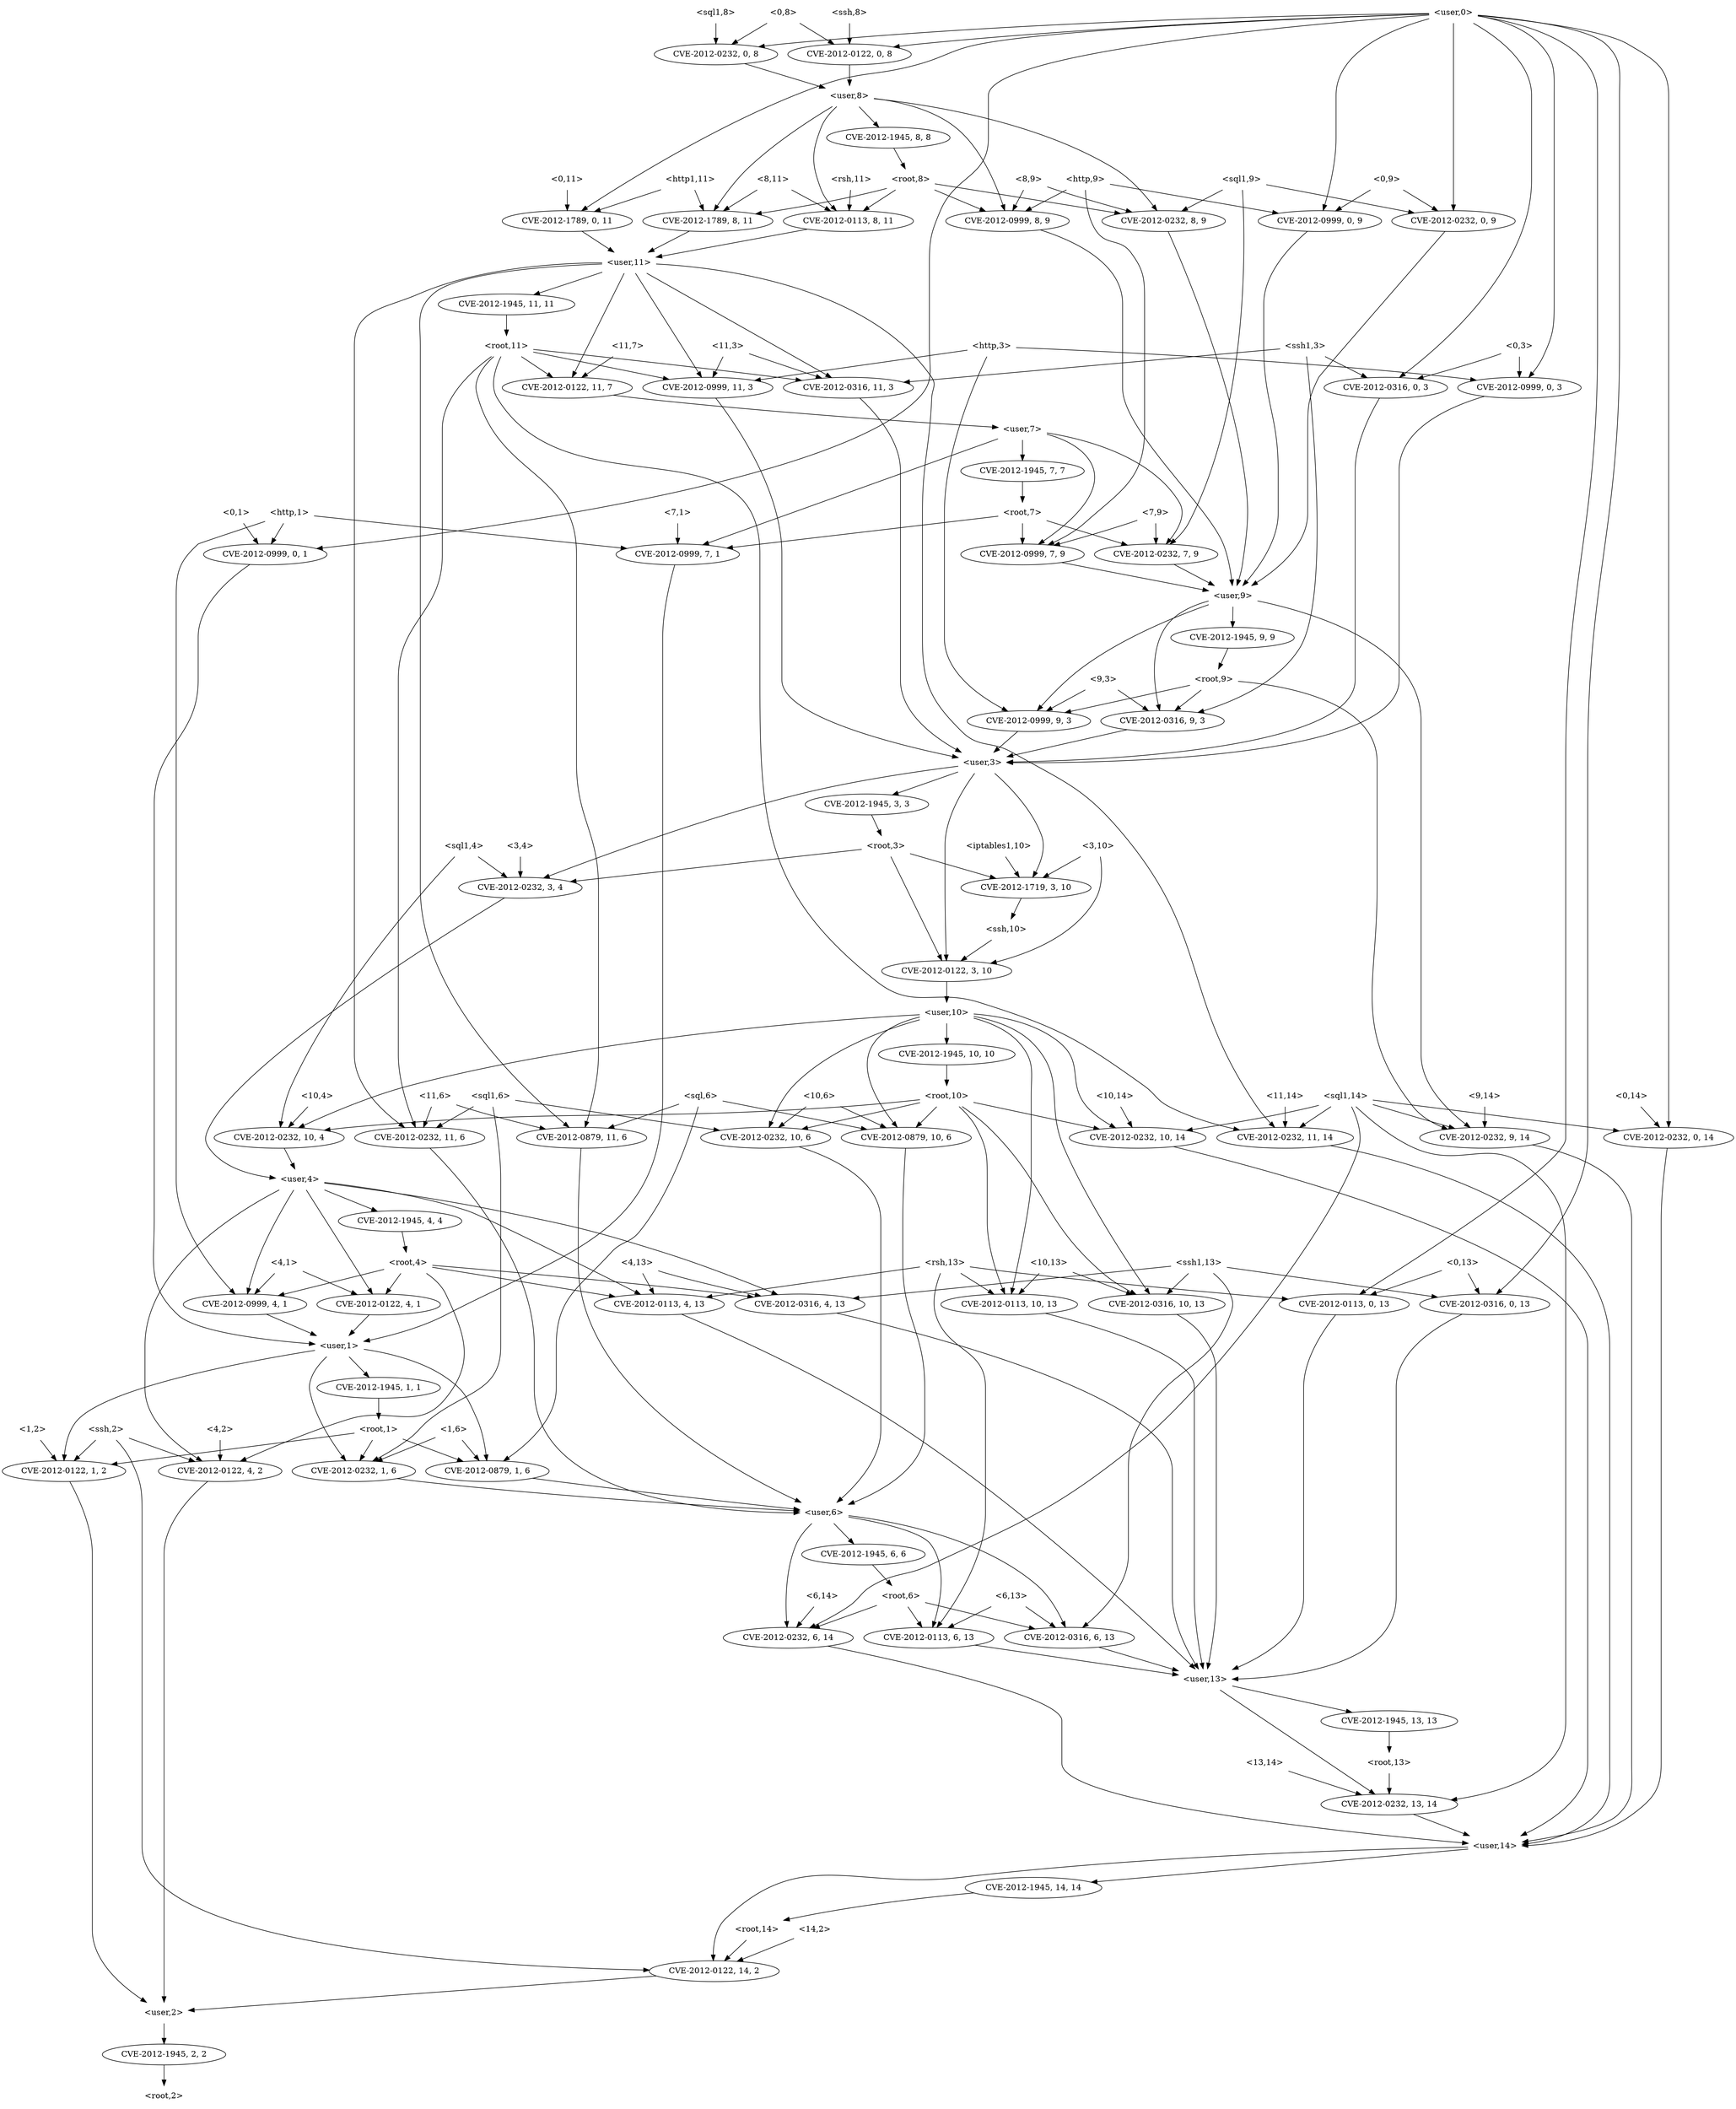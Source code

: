 strict digraph {
	graph [bb="0,0,2750,3636"];
	node [label="\N"];
	"<10,14>"	 [height=0.5,
		pos="2103,1746",
		shape=plaintext,
		width=0.88889];
	"<v_sql1,10,14>"	 [height=0.5,
		label=<CVE-2012-0232, 10, 14>,
		pos="2103,1674",
		width=2.7013];
	"<10,14>" -> "<v_sql1,10,14>"	 [pos="e,2103,1692.1 2103,1727.7 2103,1720 2103,1710.7 2103,1702.1"];
	"<user,14>"	 [height=0.5,
		pos="2293,450",
		shape=plaintext,
		width=1.0069];
	"<v_sql1,10,14>" -> "<user,14>"	 [pos="e,2329.5,455.6 2169.5,1660.9 2204,1652.7 2246,1639.7 2280,1620 2392.3,1555 2456,1516.8 2456,1387 2456,1387 2456,1387 2456,593 2456\
,552.03 2459.5,534.39 2432,504 2408.2,477.66 2369.9,464.33 2339.5,457.63"];
	"<v_root,3,3>"	 [height=0.5,
		label=<CVE-2012-1945, 3, 3>,
		pos="1714,2250",
		width=2.4499];
	"<root,3>"	 [height=0.5,
		pos="1663,2178",
		shape=plaintext,
		width=0.89583];
	"<v_root,3,3>" -> "<root,3>"	 [pos="e,1675.6,2196.3 1701.7,2232.1 1695.6,2223.8 1688.2,2213.6 1681.5,2204.4"];
	"<v_iptables1,3,10>"	 [height=0.5,
		label=<CVE-2012-1719, 3, 10>,
		pos="1545,2106",
		width=2.5686];
	"<root,3>" -> "<v_iptables1,3,10>"	 [pos="e,1572.4,2123.2 1634.1,2159.9 1618.2,2150.5 1598.4,2138.7 1581.4,2128.6"];
	"<v_ssh,3,10>"	 [height=0.5,
		label=<CVE-2012-0122, 3, 10>,
		pos="1574,1962",
		width=2.5686];
	"<root,3>" -> "<v_ssh,3,10>"	 [pos="e,1587,1980.2 1661.1,2159.9 1658.8,2141.8 1654.1,2112.3 1646,2088 1634.8,2054.2 1629,2046.7 1611,2016 1605.5,2006.7 1599,1996.9 \
1592.9,1988.3"];
	"<v_sql1,3,4>"	 [height=0.5,
		label=<CVE-2012-0232, 3, 4>,
		pos="1008,2106",
		width=2.4499];
	"<root,3>" -> "<v_sql1,3,4>"	 [pos="e,1091.4,2112 1630.4,2169.7 1614.7,2166.3 1595.4,2162.5 1578,2160 1410.9,2135.6 1214.6,2120.2 1101.4,2112.7"];
	"<8,9>"	 [height=0.5,
		pos="1672,3330",
		shape=plaintext,
		width=0.75];
	"<v_http,8,9>"	 [height=0.5,
		label=<CVE-2012-0999, 8, 9>,
		pos="1595,3258",
		width=2.4499];
	"<8,9>" -> "<v_http,8,9>"	 [pos="e,1613.3,3275.6 1653,3311.7 1643.3,3302.9 1631.4,3292.1 1621,3282.6"];
	"<v_sql1,8,9>"	 [height=0.5,
		label=<CVE-2012-0232, 8, 9>,
		pos="1790,3258",
		width=2.4499];
	"<8,9>" -> "<v_sql1,8,9>"	 [pos="e,1762.6,3275.2 1699.1,3312.9 1715.3,3303.3 1736.1,3291 1753.8,3280.5"];
	"<user,9>"	 [height=0.5,
		pos="1888,2610",
		shape=plaintext,
		width=0.91667];
	"<v_http,8,9>" -> "<user,9>"	 [pos="e,1884,2628.1 1661.4,3246.1 1730.9,3230.5 1830,3194.2 1830,3115 1830,3115 1830,3115 1830,3041 1830,2887.3 1866.9,2705.4 1881.8,2637.9"];
	"<v_sql1,8,9>" -> "<user,9>"	 [pos="e,1891.8,2628.4 1812.5,3240.6 1823.8,3231.1 1836.5,3218.3 1844,3204 1922.5,3053.3 1907,2996.9 1907,2827 1907,2827 1907,2827 1907\
,2753 1907,2712.9 1899.4,2666.9 1893.9,2638.4"];
	"<v_ssh1,4,13>"	 [height=0.5,
		label=<CVE-2012-0316, 4, 13>,
		pos="1070,1386",
		width=2.5686];
	"<user,13>"	 [height=0.5,
		pos="1592,738",
		shape=plaintext,
		width=1.0069];
	"<v_ssh1,4,13>" -> "<user,13>"	 [pos="e,1573.4,756.11 1082.3,1367.9 1134.4,1295.5 1343.5,1008.7 1538,792 1546.8,782.22 1556.9,772 1566.1,763.17"];
	"<v_sql1,13,14>"	 [height=0.5,
		label=<CVE-2012-0232, 13, 14>,
		pos="1944,522",
		width=2.7013];
	"<user,13>" -> "<v_sql1,13,14>"	 [pos="e,1927.7,539.95 1628.5,728.58 1661.2,720.15 1709.6,705.34 1748,684 1817.1,645.59 1885.6,581.93 1920.4,547.29"];
	"<v_root,13,13>"	 [height=0.5,
		label=<CVE-2012-1945, 13, 13>,
		pos="1642,666",
		width=2.7013];
	"<user,13>" -> "<v_root,13,13>"	 [pos="e,1629.8,684.1 1604.4,719.7 1610.2,711.47 1617.4,701.48 1623.8,692.42"];
	"<root,1>"	 [height=0.5,
		pos="762,1170",
		shape=plaintext,
		width=0.89583];
	"<v_sql1,1,6>"	 [height=0.5,
		label=<CVE-2012-0232, 1, 6>,
		pos="1020,1098",
		width=2.4499];
	"<root,1>" -> "<v_sql1,1,6>"	 [pos="e,969.31,1112.8 794.41,1160.2 835.74,1149 908,1129.4 959.6,1115.4"];
	"<v_ssh,1,2>"	 [height=0.5,
		label=<CVE-2012-0122, 1, 2>,
		pos="593,1098",
		width=2.4499];
	"<root,1>" -> "<v_ssh,1,2>"	 [pos="e,630.19,1114.4 729.42,1155.5 703.91,1144.9 668.09,1130.1 639.56,1118.3"];
	"<v_sql,1,6>"	 [height=0.5,
		label=<CVE-2012-0879, 1, 6>,
		pos="825,1098",
		width=2.4499];
	"<root,1>" -> "<v_sql,1,6>"	 [pos="e,809.61,1116.1 777.57,1151.7 785.2,1143.2 794.52,1132.9 802.88,1123.6"];
	"<user,6>"	 [height=0.5,
		pos="1047,1026",
		shape=plaintext,
		width=0.91667];
	"<v_sql1,1,6>" -> "<user,6>"	 [pos="e,1040.4,1044.1 1026.7,1079.7 1029.7,1071.8 1033.4,1062.3 1036.8,1053.5"];
	"<user,2>"	 [height=0.5,
		pos="515,162",
		shape=plaintext,
		width=0.91667];
	"<v_ssh,1,2>" -> "<user,2>"	 [pos="e,515,180.05 576.46,1080.3 553.56,1055.3 515,1005.6 515,955 515,955 515,955 515,305 515,265 515,218.65 515,190.08"];
	"<v_sql,1,6>" -> "<user,6>"	 [pos="e,1014,1037.4 870.73,1082.6 909.88,1070.2 965.83,1052.6 1004.1,1040.5"];
	"<v_ssh1,9,3>"	 [height=0.5,
		label=<CVE-2012-0316, 9, 3>,
		pos="1944,2394",
		width=2.4499];
	"<user,9>" -> "<v_ssh1,9,3>"	 [pos="e,1929.6,2411.8 1879.1,2591.8 1870.9,2573.8 1861.1,2544.7 1868,2520 1878.7,2481.7 1904.8,2443.5 1923.4,2419.6"];
	"<v_http,9,3>"	 [height=0.5,
		label=<CVE-2012-0999, 9, 3>,
		pos="1749,2394",
		width=2.4499];
	"<user,9>" -> "<v_http,9,3>"	 [pos="e,1747.4,2412 1861.2,2592 1830.4,2570.8 1781.2,2531.6 1758,2484 1748.6,2464.7 1746.7,2440.4 1747,2422"];
	"<v_sql1,9,14>"	 [height=0.5,
		label=<CVE-2012-0232, 9, 14>,
		pos="2387,1674",
		width=2.5686];
	"<user,9>" -> "<v_sql1,9,14>"	 [pos="e,2387,1692 1921.1,2606.8 2032.6,2598.4 2387,2564.2 2387,2467 2387,2467 2387,2467 2387,1817 2387,1777 2387,1730.7 2387,1702.1"];
	"<v_root,9,9>"	 [height=0.5,
		label=<CVE-2012-1945, 9, 9>,
		pos="1965,2538",
		width=2.4499];
	"<user,9>" -> "<v_root,9,9>"	 [pos="e,1946.7,2555.6 1907,2591.7 1916.7,2582.9 1928.6,2572.1 1939,2562.6"];
	"<user,3>"	 [height=0.5,
		pos="1742,2322",
		shape=plaintext,
		width=0.91667];
	"<v_ssh1,9,3>" -> "<user,3>"	 [pos="e,1775.1,2334.5 1901.2,2378.2 1866.9,2366.3 1819.1,2349.7 1784.8,2337.8"];
	"<v_http,9,3>" -> "<user,3>"	 [pos="e,1743.7,2340.1 1747.3,2375.7 1746.5,2368 1745.6,2358.7 1744.7,2350.1"];
	"<v_sql1,9,14>" -> "<user,14>"	 [pos="e,2329.5,451.89 2411,1656.6 2442.6,1632.9 2494,1585.8 2494,1531 2494,1531 2494,1531 2494,593 2494,552.03 2498.6,533.37 2470,504 \
2435.8,468.89 2379.5,456.81 2339.5,452.77"];
	"<root,9>"	 [height=0.5,
		pos="1958,2466",
		shape=plaintext,
		width=0.89583];
	"<v_root,9,9>" -> "<root,9>"	 [pos="e,1959.7,2484.1 1963.3,2519.7 1962.5,2512 1961.6,2502.7 1960.7,2494.1"];
	"<ssh,8>"	 [height=0.5,
		pos="1148,3618",
		shape=plaintext,
		width=0.84028];
	"<v_ssh,0,8>"	 [height=0.5,
		label=<CVE-2012-0122, 0, 8>,
		pos="1148,3546",
		width=2.4499];
	"<ssh,8>" -> "<v_ssh,0,8>"	 [pos="e,1148,3564.1 1148,3599.7 1148,3592 1148,3582.7 1148,3574.1"];
	"<user,8>"	 [height=0.5,
		pos="1343,3474",
		shape=plaintext,
		width=0.91667];
	"<v_ssh,0,8>" -> "<user,8>"	 [pos="e,1310,3486.9 1189.8,3530 1222.4,3518.3 1267.4,3502.1 1300.2,3490.4"];
	"<11,6>"	 [height=0.5,
		pos="218,1746",
		shape=plaintext,
		width=0.78472];
	"<v_sql1,11,6>"	 [height=0.5,
		label=<CVE-2012-0232, 11, 6>,
		pos="92,1674",
		width=2.5686];
	"<11,6>" -> "<v_sql1,11,6>"	 [pos="e,121.06,1691.1 189.72,1729.3 172.06,1719.5 149.1,1706.7 129.87,1696"];
	"<v_sql,11,6>"	 [height=0.5,
		label=<CVE-2012-0879, 11, 6>,
		pos="296,1674",
		width=2.5686];
	"<11,6>" -> "<v_sql,11,6>"	 [pos="e,277.21,1691.9 237.28,1727.7 246.99,1719 258.91,1708.3 269.46,1698.8"];
	"<v_sql1,11,6>" -> "<user,6>"	 [pos="e,1013.8,1027.8 103.81,1656 120.51,1630.2 149,1579.1 149,1531 149,1531 149,1531 149,1169 149,1112.4 188.34,1103.1 240,1080 309.87\
,1048.8 845.9,1032.3 1003.5,1028.1"];
	"<v_sql,11,6>" -> "<user,6>"	 [pos="e,1013.7,1026.9 285.43,1655.8 270.49,1629.8 245,1578.4 245,1531 245,1531 245,1531 245,1169 245,1128.6 233.43,1106.5 264,1080 320.05\
,1031.4 847.23,1027.1 1003.5,1026.9"];
	"<root,9>" -> "<v_ssh1,9,3>"	 [pos="e,1947.4,2412.1 1954.5,2447.7 1953,2440 1951.1,2430.7 1949.4,2422.1"];
	"<root,9>" -> "<v_http,9,3>"	 [pos="e,1793.1,2409.8 1925.3,2454.1 1892.5,2443.1 1841.4,2426 1802.6,2413"];
	"<root,9>" -> "<v_sql1,9,14>"	 [pos="e,2344.8,1690.2 1990.5,2464.6 2069.2,2461.8 2264,2442.6 2264,2323 2264,2323 2264,2323 2264,1817 2264,1775.5 2265.8,1760.2 2292,1728\
 2303.5,1713.9 2319.7,1702.9 2335.5,1694.7"];
	"<user,1>"	 [height=0.5,
		pos="773,1314",
		shape=plaintext,
		width=0.91667];
	"<user,1>" -> "<v_sql1,1,6>"	 [pos="e,1016.6,1116.1 806.2,1310.5 843.51,1306 903.96,1293.8 943,1260 984.26,1224.3 1005.2,1161.5 1014.2,1125.8"];
	"<user,1>" -> "<v_ssh,1,2>"	 [pos="e,595.27,1116.3 739.92,1305.5 713.72,1298.1 677.85,1284.1 655,1260 619.17,1222.2 603.4,1161.4 596.98,1126.3"];
	"<user,1>" -> "<v_sql,1,6>"	 [pos="e,833.92,1116.1 806.21,1298.9 822.24,1290.3 839.92,1277.4 849,1260 871.51,1216.9 852.88,1158.9 838.27,1125.6"];
	"<v_root,1,1>"	 [height=0.5,
		label=<CVE-2012-1945, 1, 1>,
		pos="752,1242",
		width=2.4499];
	"<user,1>" -> "<v_root,1,1>"	 [pos="e,757.13,1260.1 767.81,1295.7 765.47,1287.9 762.65,1278.5 760.05,1269.8"];
	"<v_root,1,1>" -> "<root,1>"	 [pos="e,759.56,1188.1 754.47,1223.7 755.57,1216 756.9,1206.7 758.13,1198.1"];
	"<root,14>"	 [height=0.5,
		pos="1295,306",
		shape=plaintext,
		width=1];
	"<v_ssh,14,2>"	 [height=0.5,
		label=<CVE-2012-0122, 14, 2>,
		pos="1231,234",
		width=2.5686];
	"<root,14>" -> "<v_ssh,14,2>"	 [pos="e,1246.6,252.1 1279.2,287.7 1271.4,279.22 1262,268.86 1253.5,259.58"];
	"<v_ssh,14,2>" -> "<user,2>"	 [pos="e,548.05,166.23 1150.3,225.11 998.31,210.25 674.68,178.61 558.03,167.21"];
	"<10,4>"	 [height=0.5,
		pos="1003,1746",
		shape=plaintext,
		width=0.78472];
	"<v_sql1,10,4>"	 [height=0.5,
		label=<CVE-2012-0232, 10, 4>,
		pos="1003,1674",
		width=2.5686];
	"<10,4>" -> "<v_sql1,10,4>"	 [pos="e,1003,1692.1 1003,1727.7 1003,1720 1003,1710.7 1003,1702.1"];
	"<user,4>"	 [height=0.5,
		pos="915,1602",
		shape=plaintext,
		width=0.91667];
	"<v_sql1,10,4>" -> "<user,4>"	 [pos="e,936.62,1620.2 982.15,1656.4 971,1647.5 957.07,1636.5 944.8,1626.7"];
	"<v_rsh,6,13>"	 [height=0.5,
		label=<CVE-2012-0113, 6, 13>,
		pos="1319,810",
		width=2.5686];
	"<user,6>" -> "<v_rsh,6,13>"	 [pos="e,1321.1,828.06 1080,1022.1 1138.9,1016.3 1258.5,1001.1 1287,972 1322,936.29 1324,873.96 1321.9,838.23"];
	"<v_sql1,6,14>"	 [height=0.5,
		label=<CVE-2012-0232, 6, 14>,
		pos="1995,810",
		width=2.5686];
	"<user,6>" -> "<v_sql1,6,14>"	 [pos="e,1940.3,824.57 1080.1,1018.8 1130.4,1009.2 1228.8,990.12 1312,972 1540.1,922.32 1809.4,856.81 1930.4,827"];
	"<v_root,6,6>"	 [height=0.5,
		label=<CVE-2012-1945, 6, 6>,
		pos="1190,954",
		width=2.4499];
	"<user,6>" -> "<v_root,6,6>"	 [pos="e,1157.5,970.91 1080.2,1008.8 1100.5,998.8 1126.8,985.95 1148.5,975.31"];
	"<v_ssh1,6,13>"	 [height=0.5,
		label=<CVE-2012-0316, 6, 13>,
		pos="1115,810",
		width=2.5686];
	"<user,6>" -> "<v_ssh1,6,13>"	 [pos="e,1109.5,828.23 1052.4,1007.8 1064.3,970.68 1092.3,882.44 1106.5,837.82"];
	"<v_sql1,0,9>"	 [height=0.5,
		label=<CVE-2012-0232, 0, 9>,
		pos="2060,3258",
		width=2.4499];
	"<v_sql1,0,9>" -> "<user,9>"	 [pos="e,1909.3,2628.3 2038.3,3240.5 2027.1,3230.9 2014.2,3218.1 2006,3204 1985.3,3168.6 1982,3156 1982,3115 1982,3115 1982,3115 1982,2753\
 1982,2705.2 1944.5,2661.1 1916.8,2635.1"];
	"<v_sql1,10,6>"	 [height=0.5,
		label=<CVE-2012-0232, 10, 6>,
		pos="1245,1674",
		width=2.5686];
	"<v_sql1,10,6>" -> "<user,6>"	 [pos="e,1013.8,1026.3 1168.5,1663.8 1093.1,1654.4 974.74,1638.5 873,1620 727,1593.5 676.61,1620.2 547,1548 475.46,1508.1 454.58,1482.7\
 432,1404 384.62,1238.8 560.62,1229.1 690,1116 707.52,1100.7 707.17,1090.4 728,1080 818.71,1034.9 940.04,1027 1003.8,1026.3"];
	"<sql1,8>"	 [height=0.5,
		pos="1343,3618",
		shape=plaintext,
		width=0.91667];
	"<v_sql1,0,8>"	 [height=0.5,
		label=<CVE-2012-0232, 0, 8>,
		pos="1343,3546",
		width=2.4499];
	"<sql1,8>" -> "<v_sql1,0,8>"	 [pos="e,1343,3564.1 1343,3599.7 1343,3592 1343,3582.7 1343,3574.1"];
	"<v_sql1,0,8>" -> "<user,8>"	 [pos="e,1343,3492.1 1343,3527.7 1343,3520 1343,3510.7 1343,3502.1"];
	"<0,11>"	 [height=0.5,
		pos="950,3330",
		shape=plaintext,
		width=0.78472];
	"<v_http1,0,11>"	 [height=0.5,
		label=<CVE-2012-1789, 0, 11>,
		pos="950,3258",
		width=2.5686];
	"<0,11>" -> "<v_http1,0,11>"	 [pos="e,950,3276.1 950,3311.7 950,3304 950,3294.7 950,3286.1"];
	"<user,11>"	 [height=0.5,
		pos="983,3186",
		shape=plaintext,
		width=1.0069];
	"<v_http1,0,11>" -> "<user,11>"	 [pos="e,974.86,3204.3 957.99,3240.1 961.74,3232.1 966.31,3222.4 970.5,3213.5"];
	"<v_http,0,9>"	 [height=0.5,
		label=<CVE-2012-0999, 0, 9>,
		pos="2255,3258",
		width=2.4499];
	"<v_http,0,9>" -> "<user,9>"	 [pos="e,1921.3,2628.1 2188.6,3246.1 2119.1,3230.5 2020,3194.2 2020,3115 2020,3115 2020,3115 2020,2753 2020,2699.4 1968.9,2657.5 1930.3\
,2633.6"];
	"<v_ssh,11,7>"	 [height=0.5,
		label=<CVE-2012-0122, 11, 7>,
		pos="927,2970",
		width=2.5686];
	"<user,11>" -> "<v_ssh,11,7>"	 [pos="e,931.51,2988.2 978.51,3167.8 968.8,3130.8 945.79,3042.8 934.09,2998.1"];
	"<user,11>" -> "<v_sql1,11,6>"	 [pos="e,98.273,1692.2 946.7,3183.4 828.92,3178.2 458.35,3159.8 342,3132 239.81,3107.6 123,3148.1 123,3043 123,3043 123,3043 123,1817 123\
,1776.1 110.57,1730.1 101.45,1701.8"];
	"<v_root,11,11>"	 [height=0.5,
		label=<CVE-2012-1945, 11, 11>,
		pos="832,3114",
		width=2.7013];
	"<user,11>" -> "<v_root,11,11>"	 [pos="e,866.4,3130.9 946.45,3168.1 925.14,3158.2 898.13,3145.7 875.7,3135.3"];
	"<v_http,11,3>"	 [height=0.5,
		label=<CVE-2012-0999, 11, 3>,
		pos="1131,2970",
		width=2.5686];
	"<user,11>" -> "<v_http,11,3>"	 [pos="e,1119.3,2987.9 994.86,3167.8 1020.9,3130.3 1082.9,3040.5 1113.5,2996.4"];
	"<v_ssh1,11,3>"	 [height=0.5,
		label=<CVE-2012-0316, 11, 3>,
		pos="1411,2970",
		width=2.5686];
	"<user,11>" -> "<v_ssh1,11,3>"	 [pos="e,1415.9,2988 1019.4,3180.3 1114.6,3167.2 1366,3126.7 1410,3060 1421.9,3041.9 1421.1,3016.9 1417.9,2998"];
	"<v_sql1,11,14>"	 [height=0.5,
		label=<CVE-2012-0232, 11, 14>,
		pos="1890,1674",
		width=2.7013];
	"<user,11>" -> "<v_sql1,11,14>"	 [pos="e,1880.7,1692 1017.3,3167.9 1071.9,3138.8 1177.7,3074.3 1232,2988 1253.6,2953.7 1252,2939.5 1252,2899 1252,2899 1252,2899 1252,2825\
 1252,2729.6 1270,2706.4 1270,2611 1270,2611 1270,2611 1270,2465 1270,2216.6 1279.7,2101.2 1472,1944 1541.6,1887.1 1588.4,1943.3\
 1671,1908 1721,1886.6 1729.6,1872.4 1770,1836 1802,1807.2 1809.1,1798.5 1835,1764 1850.2,1743.7 1865.2,1719.1 1875.7,1700.9"];
	"<user,11>" -> "<v_sql,11,6>"	 [pos="e,294.24,1692.2 946.51,3182 796.74,3169.1 237,3116.1 237,3043 237,3043 237,3043 237,2825 237,2633.7 258,2586.3 258,2395 258,2395\
 258,2395 258,2321 258,2080.8 284.51,1791.1 293.25,1702.3"];
	"<user,10>"	 [height=0.5,
		pos="1574,1890",
		shape=plaintext,
		width=1.0069];
	"<user,10>" -> "<v_sql1,10,4>"	 [pos="e,1035.7,1690.9 1537.4,1880.7 1497.7,1871.4 1432.6,1855 1378,1836 1254.2,1792.9 1113.4,1728 1044.9,1695.3"];
	"<v_root,10,10>"	 [height=0.5,
		label=<CVE-2012-1945, 10, 10>,
		pos="1574,1818",
		width=2.7013];
	"<user,10>" -> "<v_root,10,10>"	 [pos="e,1574,1836.1 1574,1871.7 1574,1864 1574,1854.7 1574,1846.1"];
	"<v_sql,10,6>"	 [height=0.5,
		label=<CVE-2012-0879, 10, 6>,
		pos="1449,1674",
		width=2.5686];
	"<user,10>" -> "<v_sql,10,6>"	 [pos="e,1446.1,1692.1 1537.6,1880.4 1513.8,1872.8 1484.3,1859.2 1468,1836 1440,1796.2 1441.2,1736.8 1444.9,1702.4"];
	"<v_ssh1,10,13>"	 [height=0.5,
		label=<CVE-2012-0316, 10, 13>,
		pos="2217,1386",
		width=2.7013];
	"<user,10>" -> "<v_ssh1,10,13>"	 [pos="e,2175.6,1402.4 1610.3,1882.6 1639.8,1875.6 1681,1861.9 1708,1836 1770.7,1775.9 1728,1722.4 1784,1656 1892.1,1527.9 2077.2,1442.1\
 2166.2,1406.2"];
	"<user,10>" -> "<v_sql1,10,6>"	 [pos="e,1259.3,1691.9 1537.7,1875.5 1512.2,1865.6 1477.4,1851.2 1448,1836 1394.1,1808.2 1379.3,1802 1332,1764 1307.5,1744.4 1282.8,1718.4\
 1266,1699.5"];
	"<user,10>" -> "<v_sql1,10,14>"	 [pos="e,2078.4,1691.5 1610.3,1880.1 1678.9,1862.6 1831.7,1820.4 1952,1764 1994.1,1744.3 2039.7,1716.4 2069.6,1697.1"];
	"<v_rsh,10,13>"	 [height=0.5,
		label=<CVE-2012-0113, 10, 13>,
		pos="2004,1386",
		width=2.7013];
	"<user,10>" -> "<v_rsh,10,13>"	 [pos="e,1931.4,1398.1 1610.3,1878.3 1633,1870 1661.3,1856.4 1680,1836 1738.1,1772.6 1717.9,1735.4 1751,1656 1791.4,1559.2 1768.6,1510.7\
 1846,1440 1866.9,1420.9 1895,1408.6 1921.6,1400.8"];
	"<root,10>"	 [height=0.5,
		pos="1574,1746",
		shape=plaintext,
		width=1];
	"<v_root,10,10>" -> "<root,10>"	 [pos="e,1574,1764.1 1574,1799.7 1574,1792 1574,1782.7 1574,1774.1"];
	"<v_sql,10,6>" -> "<user,6>"	 [pos="e,1080.1,1033.1 1437.8,1655.9 1422,1630 1395,1578.7 1395,1531 1395,1531 1395,1531 1395,1169 1395,1103.8 1183.1,1053.9 1090,1035.1"];
	"<v_ssh1,10,13>" -> "<user,13>"	 [pos="e,1628.3,739.44 2217,1368 2217,1341.3 2217,1288.1 2217,1243 2217,1243 2217,1243 2217,881 2217,825.06 2178.6,815.93 2128,792 2041.7\
,751.18 1752.2,741.76 1638.5,739.62"];
	"<v_rsh,10,13>" -> "<user,13>"	 [pos="e,1628.3,738.43 2037.2,1369 2077.7,1346.8 2141,1302.6 2141,1243 2141,1243 2141,1243 2141,881 2141,836.68 2132.5,817.16 2096,792 \
2022.5,741.31 1748.8,737.68 1638.5,738.35"];
	"<root,2>"	 [height=0.5,
		pos="515,18",
		shape=plaintext,
		width=0.89583];
	"<root,13>"	 [height=0.5,
		pos="1672,594",
		shape=plaintext,
		width=1];
	"<v_root,13,13>" -> "<root,13>"	 [pos="e,1664.7,612.1 1649.4,647.7 1652.8,639.81 1656.9,630.3 1660.6,621.55"];
	"<root,13>" -> "<v_sql1,13,14>"	 [pos="e,1889.6,536.99 1708.1,583.7 1751.9,572.45 1826.3,553.29 1879.9,539.5"];
	"<v_http1,8,11>"	 [height=0.5,
		label=<CVE-2012-1789, 8, 11>,
		pos="1154,3258",
		width=2.5686];
	"<user,8>" -> "<v_http1,8,11>"	 [pos="e,1162.7,3276 1321.4,3455.9 1293.4,3433.2 1244.1,3390.8 1209,3348 1192.8,3328.3 1177.8,3303.4 1167.6,3284.9"];
	"<user,8>" -> "<v_http,8,9>"	 [pos="e,1591.5,3276.1 1376.3,3470.7 1414.3,3466.5 1476.7,3454.5 1517,3420 1558.6,3384.4 1579.9,3321.6 1589.1,3285.9"];
	"<v_rsh,8,11>"	 [height=0.5,
		label=<CVE-2012-0113, 8, 11>,
		pos="1358,3258",
		width=2.5686];
	"<user,8>" -> "<v_rsh,8,11>"	 [pos="e,1343.2,3275.8 1334.7,3455.8 1330.3,3445.6 1325.3,3432.4 1323,3420 1314.4,3372.8 1309.2,3358 1323,3312 1326,3302.1 1331.4,3292.4\
 1337.2,3284"];
	"<v_root,8,8>"	 [height=0.5,
		label=<CVE-2012-1945, 8, 8>,
		pos="1420,3402",
		width=2.4499];
	"<user,8>" -> "<v_root,8,8>"	 [pos="e,1401.7,3419.6 1362,3455.7 1371.7,3446.9 1383.6,3436.1 1394,3426.6"];
	"<user,8>" -> "<v_sql1,8,9>"	 [pos="e,1777.8,3276 1376.2,3468.2 1444,3457.1 1601.3,3424.5 1708,3348 1733,3330.1 1756.2,3303.6 1771.5,3284.1"];
	"<v_http1,8,11>" -> "<user,11>"	 [pos="e,1019.4,3201.9 1116,3241.5 1090.3,3230.9 1056,3216.9 1028.7,3205.7"];
	"<v_rsh,8,11>" -> "<user,11>"	 [pos="e,1019.4,3193.8 1293.5,3245 1218.4,3230.9 1096.1,3208.1 1029.6,3195.7"];
	"<root,8>"	 [height=0.5,
		pos="1450,3330",
		shape=plaintext,
		width=0.89583];
	"<v_root,8,8>" -> "<root,8>"	 [pos="e,1442.6,3348.3 1427.3,3384.1 1430.7,3376.1 1434.8,3366.4 1438.6,3357.5"];
	"<v_sql1,0,14>"	 [height=0.5,
		label=<CVE-2012-0232, 0, 14>,
		pos="2629,1674",
		width=2.5686];
	"<v_sql1,0,14>" -> "<user,14>"	 [pos="e,2329.5,452.49 2619.1,1655.7 2605,1629.6 2581,1578.1 2581,1531 2581,1531 2581,1531 2581,593 2581,486.61 2421,459.93 2339.5,453.24"];
	"<user,14>" -> "<v_ssh,14,2>"	 [pos="e,1229.3,252.25 2256.5,447.11 2080.7,437.7 1326.1,393.47 1250,324 1233.2,308.65 1229.3,282.38 1229.1,262.35"];
	"<v_root,14,14>"	 [height=0.5,
		label=<CVE-2012-1945, 14, 14>,
		pos="1981,378",
		width=2.7013];
	"<user,14>" -> "<v_root,14,14>"	 [pos="e,2040.3,392.31 2256.6,440.83 2206.2,429.52 2114.1,408.86 2050.3,394.55"];
	"<user,0>"	 [height=0.5,
		pos="2255,3618",
		shape=plaintext,
		width=0.91667];
	"<v_rsh,0,13>"	 [height=0.5,
		label=<CVE-2012-0113, 0, 13>,
		pos="1554,1386",
		width=2.5686];
	"<user,0>" -> "<v_rsh,0,13>"	 [pos="e,1550.5,1404.2 2288.1,3613.8 2356.7,3605.1 2508,3574.7 2508,3475 2508,3475 2508,3475 2508,1745 2508,1308.7 1859.8,1796.6 1564,1476\
 1549,1459.7 1547.6,1433.9 1549.3,1414.3"];
	"<user,0>" -> "<v_ssh,0,8>"	 [pos="e,1209.8,3558.9 2221.8,3616.7 2094.8,3615.2 1627.7,3607 1246,3564 1237.5,3563 1228.5,3561.8 1219.7,3560.5"];
	"<user,0>" -> "<v_http,0,9>"	 [pos="e,2255,3276 2255,3600 2255,3573.3 2255,3520.1 2255,3475 2255,3475 2255,3475 2255,3401 2255,3361 2255,3314.7 2255,3286.1"];
	"<user,0>" -> "<v_sql1,0,14>"	 [pos="e,2647,1691.9 2288,3617.5 2378.6,3618.4 2628.4,3615.7 2688,3564 2718.9,3537.2 2712,3516 2712,3475 2712,3475 2712,3475 2712,1817 \
2712,1770.5 2678.4,1725.7 2653.9,1699.2"];
	"<user,0>" -> "<v_http1,0,11>"	 [pos="e,969.5,3275.6 2222,3616.1 2097.6,3612.5 1657.6,3597.6 1522,3564 1483.4,3554.4 1477.6,3541 1440,3528 1379.7,3507.1 1359.5,3517.5\
 1301,3492 1169.6,3434.8 1033.8,3328.8 977.26,3282.1"];
	"<v_ssh1,0,13>"	 [height=0.5,
		label=<CVE-2012-0316, 0, 13>,
		pos="1796,1386",
		width=2.5686];
	"<user,0>" -> "<v_ssh1,0,13>"	 [pos="e,1800.3,1404.2 2288.2,3613 2387.3,3600.3 2674,3556.3 2674,3475 2674,3475 2674,3475 2674,2825 2674,2724.1 2750,2711.9 2750,2611 \
2750,2611 2750,2611 2750,1745 2750,1526.9 2531.5,1556.7 2318,1512 2215,1490.5 1934.7,1532.5 1846,1476 1823.9,1461.9 1810.7,1434.4\
 1803.4,1413.7"];
	"<user,0>" -> "<v_sql1,0,8>"	 [pos="e,1406.2,3558.5 2221.7,3616 2111,3612.5 1745.3,3598.8 1445,3564 1435.7,3562.9 1425.9,3561.6 1416.2,3560.1"];
	"<v_ssh1,0,3>"	 [height=0.5,
		label=<CVE-2012-0316, 0, 3>,
		pos="2197,2970",
		width=2.4499];
	"<user,0>" -> "<v_ssh1,0,3>"	 [pos="e,2212.1,2987.8 2282.8,3599.9 2317.1,3576.3 2371,3530.5 2371,3475 2371,3475 2371,3475 2371,3329 2371,3191.3 2265.6,3051.1 2218.8\
,2995.7"];
	"<v_http,0,1>"	 [height=0.5,
		label=<CVE-2012-0999, 0, 1>,
		pos="922,2682",
		width=2.4499];
	"<user,0>" -> "<v_http,0,1>"	 [pos="e,948.04,2699.3 2222,3606.8 2190.3,3596.8 2141.4,3580.7 2100,3564 1889,3479.1 1840,3448.6 1636,3348 1574,3317.4 1533.9,3335.2 1498\
,3276 1423.3,3152.7 1592.1,3071.8 1512,2952 1504.7,2941.1 1088.7,2777.8 1077,2772 1034.5,2751.1 987.69,2723.6 956.72,2704.7"];
	"<v_http,0,3>"	 [height=0.5,
		label=<CVE-2012-0999, 0, 3>,
		pos="2392,2970",
		width=2.4499];
	"<user,0>" -> "<v_http,0,3>"	 [pos="e,2406.2,2988.1 2288,3608.9 2342.9,3593.2 2447,3553.2 2447,3475 2447,3475 2447,3475 2447,3113 2447,3072.6 2443.9,3061.2 2428,3024\
 2423.9,3014.4 2418,3004.8 2412.2,2996.4"];
	"<user,0>" -> "<v_sql1,0,9>"	 [pos="e,2064.5,3276.4 2221.6,3606.6 2171.4,3588.6 2082,3546.5 2082,3475 2082,3475 2082,3475 2082,3401 2082,3360.7 2073.3,3314.8 2066.8\
,3286.4"];
	"<v_rsh,0,13>" -> "<user,13>"	 [pos="e,1584.3,756.09 1554,1368 1554,1341.3 1554,1288.1 1554,1243 1554,1243 1554,1243 1554,881 1554,839.63 1569.2,793.72 1580.4,765.61"];
	"<v_ssh1,0,13>" -> "<user,13>"	 [pos="e,1609.1,756.11 1766.7,1368.8 1729.7,1346 1671,1300.6 1671,1243 1671,1243 1671,1243 1671,881 1671,835.24 1639.3,790.45 1616,763.78"];
	"<v_ssh1,0,3>" -> "<user,3>"	 [pos="e,1775.4,2324.2 2220.6,2952.5 2251.5,2928.6 2302,2881.4 2302,2827 2302,2827 2302,2827 2302,2465 2302,2358.6 1917,2331 1785.5,2324.7"];
	"<v_http,0,1>" -> "<user,1>"	 [pos="e,739.76,1319.2 850.76,2671.2 733.58,2653.1 513,2609.7 513,2539 513,2539 513,2539 513,1817 513,1617.4 376.18,1522.1 503,1368 517.3\
,1350.6 656.9,1330.1 729.55,1320.5"];
	"<v_http,0,3>" -> "<user,3>"	 [pos="e,1775.1,2324.1 2382.3,2951.7 2368.5,2925.5 2345,2874 2345,2827 2345,2827 2345,2827 2345,2465 2345,2402.8 2294.3,2400.1 2237,2376\
 2155.8,2341.9 1890.3,2328.5 1785.3,2324.5"];
	"<11,7>"	 [height=0.5,
		pos="1014,3042",
		shape=plaintext,
		width=0.78472];
	"<11,7>" -> "<v_ssh,11,7>"	 [pos="e,947.66,2987.6 992.49,3023.7 981.37,3014.7 967.65,3003.7 955.64,2994"];
	"<user,7>"	 [height=0.5,
		pos="1482,2898",
		shape=plaintext,
		width=0.91667];
	"<v_ssh,11,7>" -> "<user,7>"	 [pos="e,1449,2902.3 993.59,2957.4 1005.4,2955.5 1017.5,2953.6 1029,2952 1179.1,2930.7 1358,2911.6 1438.7,2903.4"];
	"<ssh1,13>"	 [height=0.5,
		pos="1686,1458",
		shape=plaintext,
		width=1.0278];
	"<ssh1,13>" -> "<v_ssh1,10,13>"	 [pos="e,2146.8,1398.5 1723.2,1452.8 1797,1444.3 1967.3,1424.2 2110,1404 2118.7,1402.8 2127.7,1401.4 2136.7,1400.1"];
	"<ssh1,13>" -> "<v_ssh1,6,13>"	 [pos="e,1115.2,828.33 1682,1439.8 1677.3,1421.3 1668.3,1391.3 1655,1368 1529.6,1149.2 1501.6,1068.6 1287,936 1230.1,900.87 1189.3,946.24\
 1141,900 1124.4,884.04 1118.2,858.08 1116,838.3"];
	"<ssh1,13>" -> "<v_ssh1,0,13>"	 [pos="e,1770.1,1403.5 1712.9,1439.9 1727.5,1430.6 1745.6,1419 1761.3,1409.1"];
	"<ssh1,13>" -> "<v_ssh1,4,13>"	 [pos="e,1135.4,1398.8 1648.8,1442.5 1645.5,1441.6 1642.2,1440.7 1639,1440 1435.5,1396.2 1378.6,1429.1 1172,1404 1163.4,1403 1154.4,1401.7\
 1145.5,1400.3"];
	"<v_ssh1,6,13>" -> "<user,13>"	 [pos="e,1555.5,743.85 1182.2,797.56 1193.8,795.66 1205.7,793.73 1217,792 1335.1,773.81 1474.6,754.72 1545.5,745.19"];
	"<rsh,11>"	 [height=0.5,
		pos="1366,3330",
		shape=plaintext,
		width=0.92361];
	"<rsh,11>" -> "<v_rsh,8,11>"	 [pos="e,1360,3276.1 1364,3311.7 1363.1,3304 1362.1,3294.7 1361.1,3286.1"];
	"<user,3>" -> "<v_iptables1,3,10>"	 [pos="e,1557,2124.1 1708.8,2314.7 1680.8,2307.7 1641.6,2293.9 1617,2268 1581.9,2230.9 1600.3,2205.9 1578,2160 1573.5,2150.7 1567.8,2141\
 1562.4,2132.5"];
	"<user,3>" -> "<v_ssh,3,10>"	 [pos="e,1649.4,1972.5 1773.3,2303.8 1786.9,2294.9 1801.7,2282.7 1811,2268 1832.6,2233.8 1830,2219.4 1830,2179 1830,2179 1830,2179 1830\
,2105 1830,2025.2 1733.8,1989.9 1659.3,1974.5"];
	"<user,3>" -> "<v_sql1,3,4>"	 [pos="e,1056.3,2121.1 1708.6,2311.2 1593.4,2277.7 1212.5,2166.6 1066,2123.9"];
	"<user,3>" -> "<v_root,3,3>"	 [pos="e,1720.8,2268.1 1735.1,2303.7 1731.9,2295.8 1728.1,2286.3 1724.6,2277.5"];
	"<v_sql1,13,14>" -> "<user,14>"	 [pos="e,2256.6,458.3 2007.6,508.24 2076.6,494.41 2185,472.67 2246.4,460.35"];
	"<v_http,4,1>"	 [height=0.5,
		label=<CVE-2012-0999, 4, 1>,
		pos="795,1386",
		width=2.4499];
	"<v_http,4,1>" -> "<user,1>"	 [pos="e,778.38,1332.1 789.56,1367.7 787.11,1359.9 784.16,1350.5 781.43,1341.8"];
	"<ssh,10>"	 [height=0.5,
		pos="1568,2034",
		shape=plaintext,
		width=0.94444];
	"<v_iptables1,3,10>" -> "<ssh,10>"	 [pos="e,1562.4,2052.1 1550.7,2087.7 1553.2,2079.9 1556.3,2070.5 1559.2,2061.8"];
	"<v_ssh,3,10>" -> "<user,10>"	 [pos="e,1574,1908.1 1574,1943.7 1574,1936 1574,1926.7 1574,1918.1"];
	"<v_sql1,3,4>" -> "<user,4>"	 [pos="e,909.18,1620.4 1001.9,2088 982.35,2032.2 921.04,1849.2 901,1692 898.98,1676.1 898.94,1671.9 901,1656 902.1,1647.5 904.16,1638.4\
 906.37,1630.2"];
	"<0,1>"	 [height=0.5,
		pos="922,2754",
		shape=plaintext,
		width=0.75];
	"<0,1>" -> "<v_http,0,1>"	 [pos="e,922,2700.1 922,2735.7 922,2728 922,2718.7 922,2710.1"];
	"<http,1>"	 [height=0.5,
		pos="1119,2754",
		shape=plaintext,
		width=0.89583];
	"<http,1>" -> "<v_http,0,1>"	 [pos="e,964.38,2697.9 1086.6,2741.3 1081.7,2739.5 1076.7,2737.7 1072,2736 1039.4,2724.3 1002.8,2711.4 973.87,2701.2"];
	"<http,1>" -> "<v_http,4,1>"	 [pos="e,795.25,1404 1093.2,2735.9 1080.9,2726.5 1066.6,2714 1057,2700 922.31,2504.1 930.28,2427.9 878,2196 810.06,1894.7 797.63,1517.5\
 795.45,1414.2"];
	"<v_http,7,1>"	 [height=0.5,
		label=<CVE-2012-0999, 7, 1>,
		pos="1154,2682",
		width=2.4499];
	"<http,1>" -> "<v_http,7,1>"	 [pos="e,1145.4,2700.1 1127.7,2735.7 1131.6,2727.7 1136.5,2718.1 1140.9,2709.3"];
	"<v_http,7,1>" -> "<user,1>"	 [pos="e,806.22,1322 1147.9,2663.8 1139.2,2637.3 1124,2584.9 1124,2539 1124,2539 1124,2539 1124,1745 1124,1704.5 1116.1,1694.7 1104,1656\
 1058.8,1510.8 1044.7,1453.7 919,1368 887.67,1346.6 846.71,1332.8 816.15,1324.6"];
	"<root,11>"	 [height=0.5,
		pos="832,3042",
		shape=plaintext,
		width=1];
	"<v_root,11,11>" -> "<root,11>"	 [pos="e,832,3060.1 832,3095.7 832,3088 832,3078.7 832,3070.1"];
	"<v_http,11,3>" -> "<user,3>"	 [pos="e,1708.7,2326.6 1146.4,2952.2 1189.5,2903.5 1308,2756.3 1308,2611 1308,2611 1308,2611 1308,2465 1308,2383.4 1588.6,2341.2 1698.6\
,2327.8"];
	"<v_ssh1,11,3>" -> "<user,3>"	 [pos="e,1708.8,2333.1 1445.1,2953.1 1467.6,2942.6 1497.6,2928.5 1524,2916 1591.2,2884.2 1617.3,2890.8 1675,2844 1735.3,2795.1 1753,2774.8\
 1774,2700 1802.1,2600.1 1701,2625.6 1652,2412 1648.4,2396.4 1644.1,2389.9 1652,2376 1662.3,2357.9 1681.5,2345.4 1699.6,2337.1"];
	"<v_sql1,11,14>" -> "<user,14>"	 [pos="e,2323.9,468.18 1938.3,1658.2 2068.6,1616.8 2418,1495.6 2418,1387 2418,1387 2418,1387 2418,593 2418,540.4 2369.1,498.03 2332.4,473.69"];
	"<http,9>"	 [height=0.5,
		pos="1967,3330",
		shape=plaintext,
		width=0.89583];
	"<http,9>" -> "<v_http,0,9>"	 [pos="e,2200.6,3272.2 1999.5,3321.1 2045.6,3309.9 2131.2,3289.1 2190.6,3274.7"];
	"<http,9>" -> "<v_http,8,9>"	 [pos="e,1659.5,3270.4 1934.7,3315.1 1931.5,3313.9 1928.2,3312.9 1925,3312 1824.4,3284.2 1796,3292.9 1693,3276 1685.4,3274.7 1677.5,3273.4\
 1669.5,3272.1"];
	"<v_http,7,9>"	 [height=0.5,
		label=<CVE-2012-0999, 7, 9>,
		pos="1677,2682",
		width=2.4499];
	"<http,9>" -> "<v_http,7,9>"	 [pos="e,1702.1,2699.4 1962.3,3311.7 1955.6,3285 1944,3232.5 1944,3187 1944,3187 1944,3187 1944,3041 1944,2886.4 1782,2755.4 1710.4,2705.1"];
	"<v_http,7,9>" -> "<user,9>"	 [pos="e,1854.9,2622 1721.2,2666.3 1757.7,2654.2 1809.1,2637.2 1845.1,2625.2"];
	"<14,2>"	 [height=0.5,
		pos="1378,306",
		shape=plaintext,
		width=0.78472];
	"<14,2>" -> "<v_ssh,14,2>"	 [pos="e,1264.4,250.91 1349.7,291.5 1328.1,281.22 1298,266.88 1273.5,255.23"];
	"<v_ssh,4,1>"	 [height=0.5,
		label=<CVE-2012-0122, 4, 1>,
		pos="600,1386",
		width=2.4499];
	"<user,4>" -> "<v_ssh,4,1>"	 [pos="e,612.99,1404 881.86,1587.3 834.94,1567 747.65,1525.9 683,1476 658.67,1457.2 635.19,1431 619.45,1411.9"];
	"<v_root,4,4>"	 [height=0.5,
		label=<CVE-2012-1945, 4, 4>,
		pos="949,1530",
		width=2.4499];
	"<user,4>" -> "<v_root,4,4>"	 [pos="e,940.69,1548.1 923.4,1583.7 927.27,1575.7 931.95,1566.1 936.24,1557.3"];
	"<user,4>" -> "<v_http,4,1>"	 [pos="e,799.8,1404.1 888.82,1584 876.22,1574.6 861.77,1562.1 852,1548 836.62,1525.8 814.25,1453.6 802.64,1413.9"];
	"<v_rsh,4,13>"	 [height=0.5,
		label=<CVE-2012-0113, 4, 13>,
		pos="1274,1386",
		width=2.5686];
	"<user,4>" -> "<v_rsh,4,13>"	 [pos="e,1268.3,1404.2 948.17,1595.7 1009.9,1584.3 1143.6,1552 1225,1476 1243.4,1458.8 1256.6,1433 1264.6,1413.6"];
	"<v_ssh,4,2>"	 [height=0.5,
		label=<CVE-2012-0122, 4, 2>,
		pos="361,1098",
		width=2.4499];
	"<user,4>" -> "<v_ssh,4,2>"	 [pos="e,362.78,1116 881.73,1595.4 763.4,1574.7 370,1497.5 370,1387 370,1387 370,1387 370,1241 370,1200.9 366.38,1154.6 363.74,1126"];
	"<user,4>" -> "<v_ssh1,4,13>"	 [pos="e,1072.5,1404.2 948.22,1596.9 978.57,1591.3 1022.2,1578.2 1046,1548 1076.3,1509.5 1076.6,1449.4 1073.6,1414.5"];
	"<root,8>" -> "<v_http1,8,11>"	 [pos="e,1218.1,3271 1417.6,3315.2 1414.4,3314.1 1411.2,3313 1408,3312 1375,3302 1290.4,3284.9 1227.9,3272.9"];
	"<root,8>" -> "<v_http,8,9>"	 [pos="e,1562.3,3274.8 1482.5,3313.3 1503.4,3303.2 1530.6,3290.1 1553,3279.3"];
	"<root,8>" -> "<v_rsh,8,11>"	 [pos="e,1379.8,3275.6 1427.3,3311.7 1415.4,3302.7 1400.7,3291.5 1387.9,3281.8"];
	"<root,8>" -> "<v_sql1,8,9>"	 [pos="e,1730.1,3271.3 1482.3,3322.4 1536.6,3311.2 1647.4,3288.4 1720.1,3273.4"];
	"<8,11>"	 [height=0.5,
		pos="1247,3330",
		shape=plaintext,
		width=0.78472];
	"<8,11>" -> "<v_http1,8,11>"	 [pos="e,1176.1,3275.6 1224,3311.7 1212,3302.7 1197.2,3291.5 1184.3,3281.8"];
	"<8,11>" -> "<v_rsh,8,11>"	 [pos="e,1331.9,3275.5 1274.2,3311.9 1289,3302.5 1307.5,3290.8 1323.4,3280.8"];
	"<ssh,10>" -> "<v_ssh,3,10>"	 [pos="e,1572.5,1980.1 1569.5,2015.7 1570.1,2008 1570.9,1998.7 1571.7,1990.1"];
	"<0,8>"	 [height=0.5,
		pos="1245,3618",
		shape=plaintext,
		width=0.75];
	"<0,8>" -> "<v_sql1,0,8>"	 [pos="e,1319.9,3563.5 1269,3599.9 1281.8,3590.7 1297.8,3579.3 1311.7,3569.4"];
	"<0,8>" -> "<v_ssh,0,8>"	 [pos="e,1171,3563.6 1221,3599.7 1208.4,3590.6 1192.7,3579.3 1179.2,3569.5"];
	"<v_sql1,7,9>"	 [height=0.5,
		label=<CVE-2012-0232, 7, 9>,
		pos="1482,2682",
		width=2.4499];
	"<v_sql1,7,9>" -> "<user,9>"	 [pos="e,1854.7,2616.7 1546.8,2669.7 1557.9,2667.8 1569.3,2665.9 1580,2664 1674.3,2647.7 1784.9,2628.7 1844.5,2618.5"];
	"<v_root,14,14>" -> "<root,14>"	 [pos="e,1331.1,321.62 1883.6,377.32 1759,375.87 1536.8,366.99 1341,323.84"];
	"<root,4>"	 [height=0.5,
		pos="930,1458",
		shape=plaintext,
		width=0.89583];
	"<root,4>" -> "<v_ssh,4,2>"	 [pos="e,370.18,1116 927.45,1439.8 923.51,1419.5 913.96,1386.3 892,1368 835.62,1321.1 800.34,1355.8 731,1332 589.62,1283.4 542.54,1282.9\
 427,1188 405.44,1170.3 387.13,1144.1 375.3,1124.7"];
	"<root,4>" -> "<v_ssh,4,1>"	 [pos="e,658.82,1399.5 897.46,1450.1 844.61,1438.9 738.99,1416.5 668.89,1401.6"];
	"<root,4>" -> "<v_http,4,1>"	 [pos="e,825.68,1402.9 897.66,1440.2 878.72,1430.4 854.66,1417.9 834.59,1407.5"];
	"<root,4>" -> "<v_rsh,4,13>"	 [pos="e,1212.7,1399.5 962.36,1450.4 1017,1439.3 1128.8,1416.6 1202.5,1401.5"];
	"<root,4>" -> "<v_ssh1,4,13>"	 [pos="e,1038.2,1402.9 962.47,1440.8 982.31,1430.8 1007.9,1418.1 1029.1,1407.5"];
	"<v_ssh,4,2>" -> "<user,2>"	 [pos="e,498.51,180.23 377.54,1080.3 400.44,1055.3 439,1005.6 439,955 439,955 439,955 439,305 439,259.64 469.52,214.75 491.88,187.95"];
	"<v_ssh,4,1>" -> "<user,1>"	 [pos="e,739.79,1328.4 637.97,1369.6 665.19,1358.6 701.9,1343.8 730.17,1332.3"];
	"<v_rsh,4,13>" -> "<user,13>"	 [pos="e,1579.6,756.05 1295.9,1368.5 1307.9,1358.7 1322.3,1345.7 1333,1332 1492.9,1127 1444.9,1026.1 1558,792 1562.5,782.65 1568.4,772.94\
 1573.9,764.43"];
	"<root,11>" -> "<v_ssh,11,7>"	 [pos="e,904.44,2987.6 855.48,3023.7 867.74,3014.7 882.9,3003.5 896.1,2993.8"];
	"<root,11>" -> "<v_sql1,11,6>"	 [pos="e,109.56,1691.7 795.67,3040.3 697.83,3037.9 431.02,3027.9 354,2988 307.03,2963.7 275,2951.9 275,2899 275,2899 275,2899 275,2825 \
275,2728.4 161,2059.6 161,1963 161,1963 161,1963 161,1817 161,1776 156.05,1764.3 137,1728 131.58,1717.7 123.86,1707.6 116.34,1699.1"];
	"<root,11>" -> "<v_http,11,3>"	 [pos="e,1074.4,2984.3 868.07,3032.6 916.62,3021.2 1003.9,3000.8 1064.5,2986.6"];
	"<root,11>" -> "<v_ssh1,11,3>"	 [pos="e,1334.6,2980.2 868.22,3036.6 958.49,3025.7 1195.5,2997.1 1324.4,2981.5"];
	"<root,11>" -> "<v_sql1,11,14>"	 [pos="e,1872.7,1692 826.74,3023.7 819.14,2997.1 806,2944.6 806,2899 806,2899 806,2899 806,2609 806,2372.8 732.7,2242.9 911,2088 1080.1\
,1941.1 1175.6,1993.8 1394,1944 1492.7,1921.5 1524,1943.2 1619,1908 1736.8,1864.3 1749.7,1818.3 1837,1728 1846.2,1718.5 1856.4,1708.2\
 1865.4,1699.2"];
	"<root,11>" -> "<v_sql,11,6>"	 [pos="e,299.44,1692.4 795.92,3038.9 678.22,3031.3 313,2999.3 313,2899 313,2899 313,2899 313,1817 313,1776.9 306.24,1730.9 301.25,1702.4"];
	"<v_root,2,2>"	 [height=0.5,
		label=<CVE-2012-1945, 2, 2>,
		pos="515,90",
		width=2.4499];
	"<user,2>" -> "<v_root,2,2>"	 [pos="e,515,108.1 515,143.7 515,135.98 515,126.71 515,118.11"];
	"<v_root,7,7>"	 [height=0.5,
		label=<CVE-2012-1945, 7, 7>,
		pos="1482,2826",
		width=2.4499];
	"<root,7>"	 [height=0.5,
		pos="1482,2754",
		shape=plaintext,
		width=0.89583];
	"<v_root,7,7>" -> "<root,7>"	 [pos="e,1482,2772.1 1482,2807.7 1482,2800 1482,2790.7 1482,2782.1"];
	"<root,7>" -> "<v_http,7,1>"	 [pos="e,1212.5,2695.5 1449.7,2746.1 1397.1,2734.9 1292.1,2712.5 1222.5,2697.6"];
	"<root,7>" -> "<v_sql1,7,9>"	 [pos="e,1482,2700.1 1482,2735.7 1482,2728 1482,2718.7 1482,2710.1"];
	"<root,7>" -> "<v_http,7,9>"	 [pos="e,1635.4,2697.9 1514.6,2741.3 1545,2730.4 1590.6,2714 1625.8,2701.4"];
	"<4,1>"	 [height=0.5,
		pos="719,1458",
		shape=plaintext,
		width=0.75];
	"<4,1>" -> "<v_ssh,4,1>"	 [pos="e,627.72,1403.3 692,1441.1 675.65,1431.5 654.57,1419.1 636.72,1408.6"];
	"<4,1>" -> "<v_http,4,1>"	 [pos="e,776.95,1403.6 737.79,1439.7 747.31,1430.9 759.03,1420.1 769.37,1410.6"];
	"<10,13>"	 [height=0.5,
		pos="1887,1458",
		shape=plaintext,
		width=0.88889];
	"<10,13>" -> "<v_ssh1,10,13>"	 [pos="e,2147.4,1398.6 1919.2,1444.3 1923.8,1442.7 1928.5,1441.2 1933,1440 1970.6,1429.6 2067.1,1412.3 2137.2,1400.3"];
	"<10,13>" -> "<v_rsh,10,13>"	 [pos="e,1976.5,1403.5 1915.6,1439.9 1931.3,1430.5 1950.8,1418.8 1967.5,1408.8"];
	"<1,6>"	 [height=0.5,
		pos="897,1170",
		shape=plaintext,
		width=0.75];
	"<1,6>" -> "<v_sql1,1,6>"	 [pos="e,991.5,1115.2 924.3,1153.5 941.45,1143.7 963.81,1131 982.6,1120.3"];
	"<1,6>" -> "<v_sql,1,6>"	 [pos="e,842.34,1115.9 879.2,1151.7 870.33,1143.1 859.46,1132.5 849.78,1123.1"];
	"<v_root,2,2>" -> "<root,2>"	 [pos="e,515,36.104 515,71.697 515,63.983 515,54.712 515,46.112"];
	"<0,9>"	 [height=0.5,
		pos="2179,3330",
		shape=plaintext,
		width=0.75];
	"<0,9>" -> "<v_http,0,9>"	 [pos="e,2237,3275.6 2197.8,3311.7 2207.3,3302.9 2219,3292.1 2229.4,3282.6"];
	"<0,9>" -> "<v_sql1,0,9>"	 [pos="e,2087.7,3275.3 2152,3313.1 2135.6,3303.5 2114.6,3291.1 2096.7,3280.6"];
	"<v_rsh,6,13>" -> "<user,13>"	 [pos="e,1555.5,748.35 1372.6,795.25 1423.1,782.32 1497.8,763.15 1545.7,750.86"];
	"<v_sql1,6,14>" -> "<user,14>"	 [pos="e,2256.5,459.34 2017,792.38 2046.1,768.25 2094,720.49 2094,667 2094,667 2094,667 2094,593 2094,518.37 2187.9,479.27 2246.7,462.1"];
	"<root,6>"	 [height=0.5,
		pos="1258,882",
		shape=plaintext,
		width=0.89583];
	"<v_root,6,6>" -> "<root,6>"	 [pos="e,1241.2,900.28 1206.5,936.05 1214.8,927.5 1225,916.96 1234.2,907.54"];
	"<0,3>"	 [height=0.5,
		pos="2392,3042",
		shape=plaintext,
		width=0.75];
	"<0,3>" -> "<v_ssh1,0,3>"	 [pos="e,2241.7,2985.6 2364.7,3029.4 2360.2,3027.6 2355.5,3025.7 2351,3024 2318.2,3011.6 2281.1,2998.8 2251.5,2988.8"];
	"<0,3>" -> "<v_http,0,3>"	 [pos="e,2392,2988.1 2392,3023.7 2392,3016 2392,3006.7 2392,2998.1"];
	"<root,10>" -> "<v_sql1,10,4>"	 [pos="e,1078.9,1684.3 1537.8,1740.6 1448.6,1729.6 1216.1,1701.1 1089,1685.5"];
	"<root,10>" -> "<v_sql,10,6>"	 [pos="e,1478,1691.2 1543.4,1727.9 1526.4,1718.4 1505.1,1706.4 1487.1,1696.3"];
	"<root,10>" -> "<v_ssh1,10,13>"	 [pos="e,2146,1398.4 1597.5,1727.8 1654.7,1685.6 1805.5,1573.7 1928,1476 1947.5,1460.5 1948.6,1450.9 1971,1440 1999.7,1426 2076,1410.7 \
2136.1,1400.1"];
	"<root,10>" -> "<v_sql1,10,6>"	 [pos="e,1304.8,1687.7 1537.9,1737.3 1484.3,1725.9 1382.9,1704.3 1314.7,1689.8"];
	"<root,10>" -> "<v_sql1,10,14>"	 [pos="e,2032.8,1686.5 1610.2,1740.9 1683.2,1732.4 1853.4,1712.3 1996,1692 2004.7,1690.8 2013.7,1689.4 2022.7,1688"];
	"<root,10>" -> "<v_rsh,10,13>"	 [pos="e,1927.5,1397.3 1582.1,1727.9 1607.9,1675.8 1693.2,1517.4 1813,1440 1844.2,1419.9 1883,1407.3 1917.5,1399.5"];
	"<http1,11>"	 [height=0.5,
		pos="1123,3330",
		shape=plaintext,
		width=1.0833];
	"<http1,11>" -> "<v_http1,8,11>"	 [pos="e,1146.4,3276.1 1130.7,3311.7 1134.2,3303.7 1138.5,3294.1 1142.4,3285.3"];
	"<http1,11>" -> "<v_http1,0,11>"	 [pos="e,988.21,3274.5 1083.7,3313.1 1058.1,3302.8 1024.6,3289.2 997.5,3278.2"];
	"<iptables1,10>"	 [height=0.5,
		pos="1520,2178",
		shape=plaintext,
		width=1.3681];
	"<iptables1,10>" -> "<v_iptables1,3,10>"	 [pos="e,1538.9,2124.1 1526.2,2159.7 1529,2151.8 1532.4,2142.3 1535.5,2133.5"];
	"<4,2>"	 [height=0.5,
		pos="315,1170",
		shape=plaintext,
		width=0.75];
	"<4,2>" -> "<v_ssh,4,2>"	 [pos="e,349.76,1116.1 326.37,1151.7 331.72,1143.6 338.2,1133.7 344.11,1124.7"];
	"<sql1,4>"	 [height=0.5,
		pos="920,2178",
		shape=plaintext,
		width=0.91667];
	"<sql1,4>" -> "<v_sql1,10,4>"	 [pos="e,987.7,1691.9 916.35,2159.9 914.32,2149.6 912.02,2136.1 911,2124 909.66,2108.1 909.81,2104 911,2088 923.03,1926.7 904.17,1877.9\
 965,1728 969.02,1718.1 975.25,1708.3 981.51,1699.8"];
	"<sql1,4>" -> "<v_sql1,3,4>"	 [pos="e,987.1,2123.6 941.75,2159.7 953,2150.7 966.88,2139.7 979.03,2130"];
	"<9,14>"	 [height=0.5,
		pos="2330,1746",
		shape=plaintext,
		width=0.78472];
	"<9,14>" -> "<v_sql1,9,14>"	 [pos="e,2373.1,1692.1 2344.1,1727.7 2350.9,1719.3 2359.3,1709.1 2366.8,1699.9"];
	"<ssh1,3>"	 [height=0.5,
		pos="2082,3042",
		shape=plaintext,
		width=0.94444];
	"<ssh1,3>" -> "<v_ssh1,0,3>"	 [pos="e,2170.3,2987.2 2110.1,3023.9 2125.6,3014.5 2145,3002.7 2161.5,2992.6"];
	"<ssh1,3>" -> "<v_ssh1,9,3>"	 [pos="e,1976.8,2410.8 2081.8,3024 2081.5,2997.3 2081,2944.1 2081,2899 2081,2899 2081,2899 2081,2537 2081,2481.4 2026,2439.3 1985.7,2415.8"];
	"<ssh1,3>" -> "<v_ssh1,11,3>"	 [pos="e,1490.4,2979.3 2047.8,3037.4 1947.4,3027 1650.9,2996 1500.5,2980.3"];
	"<11,14>"	 [height=0.5,
		pos="1911,1746",
		shape=plaintext,
		width=0.88889];
	"<11,14>" -> "<v_sql1,11,14>"	 [pos="e,1895.1,1692.1 1905.8,1727.7 1903.5,1719.9 1900.7,1710.5 1898,1701.8"];
	"<ssh,2>"	 [height=0.5,
		pos="467,1170",
		shape=plaintext,
		width=0.84028];
	"<ssh,2>" -> "<v_ssh,14,2>"	 [pos="e,1161.8,245.98 468.98,1152 471.89,1125.4 477,1072.2 477,1027 477,1027 477,1027 477,521 477,377.87 957.99,280.93 1151.6,247.7"];
	"<ssh,2>" -> "<v_ssh,4,2>"	 [pos="e,385.93,1115.5 441.07,1151.9 427.03,1142.6 409.53,1131 394.47,1121.1"];
	"<ssh,2>" -> "<v_ssh,1,2>"	 [pos="e,564.08,1115.1 497.5,1152.1 514.9,1142.4 536.86,1130.2 555.33,1119.9"];
	"<sql1,14>"	 [height=0.5,
		pos="2199,1746",
		shape=plaintext,
		width=1.0069];
	"<sql1,14>" -> "<v_sql1,0,14>"	 [pos="e,2558.2,1685.6 2235.6,1738.1 2252.7,1734.9 2273.4,1731.2 2292,1728 2379.3,1713.2 2479.7,1697.6 2548,1687.2"];
	"<sql1,14>" -> "<v_sql1,11,14>"	 [pos="e,1956.7,1687.1 2162.7,1733.3 2156.5,1731.4 2150.1,1729.6 2144,1728 2084.9,1712.7 2017.2,1698.8 1966.6,1689"];
	"<sql1,14>" -> "<v_sql1,13,14>"	 [pos="e,2023.7,532.4 2215.7,1727.9 2260.5,1681.8 2380,1556.3 2380,1531 2380,1531 2380,1531 2380,665 2380,592.87 2161.5,551.7 2033.9,533.81"];
	"<sql1,14>" -> "<v_sql1,10,14>"	 [pos="e,2125.8,1691.6 2175.3,1727.7 2162.9,1718.7 2147.6,1707.5 2134.2,1697.8"];
	"<sql1,14>" -> "<v_sql1,9,14>"	 [pos="e,2346.2,1690.2 2235.7,1731.3 2264.5,1720.6 2304.8,1705.6 2336.6,1693.8"];
	"<sql1,14>" -> "<v_sql1,6,14>"	 [pos="e,2010.9,827.89 2207.2,1727.8 2237.1,1664.2 2338.1,1441.8 2323,1368 2275.8,1136.7 2084.6,909.36 2018,835.71"];
	"<root,6>" -> "<v_rsh,6,13>"	 [pos="e,1304.1,828.1 1273.1,863.7 1280.4,855.3 1289.3,845.07 1297.3,835.86"];
	"<root,6>" -> "<v_sql1,6,14>"	 [pos="e,1913.8,818.71 1290.6,877.9 1397.3,867.77 1738.5,835.36 1903.7,819.67"];
	"<root,6>" -> "<v_ssh1,6,13>"	 [pos="e,1147.8,827.06 1225.6,865.12 1205.2,855.16 1178.8,842.23 1156.9,831.51"];
	"<6,13>"	 [height=0.5,
		pos="1179,882",
		shape=plaintext,
		width=0.78472];
	"<6,13>" -> "<v_rsh,6,13>"	 [pos="e,1286.8,827.1 1207.3,866.83 1227.6,856.72 1255.1,842.96 1277.7,831.63"];
	"<6,13>" -> "<v_ssh1,6,13>"	 [pos="e,1130.6,828.1 1163.2,863.7 1155.4,855.22 1146,844.86 1137.5,835.58"];
	"<9,3>"	 [height=0.5,
		pos="1794,2466",
		shape=plaintext,
		width=0.75];
	"<9,3>" -> "<v_ssh1,9,3>"	 [pos="e,1910.2,2410.8 1821.2,2452.3 1843.4,2441.9 1875.3,2427 1901,2415"];
	"<9,3>" -> "<v_http,9,3>"	 [pos="e,1760,2412.1 1782.9,2447.7 1777.6,2439.6 1771.3,2429.7 1765.5,2420.7"];
	"<13,14>"	 [height=0.5,
		pos="1944,594",
		shape=plaintext,
		width=0.88889];
	"<13,14>" -> "<v_sql1,13,14>"	 [pos="e,1944,540.1 1944,575.7 1944,567.98 1944,558.71 1944,550.11"];
	"<v_root,4,4>" -> "<root,4>"	 [pos="e,934.64,1476.1 944.3,1511.7 942.19,1503.9 939.64,1494.5 937.28,1485.8"];
	"<11,3>"	 [height=0.5,
		pos="1290,3042",
		shape=plaintext,
		width=0.78472];
	"<11,3>" -> "<v_ssh1,11,3>"	 [pos="e,1382.8,2987.3 1318.4,3024.6 1334.9,3015 1356,3002.8 1373.8,2992.5"];
	"<11,3>" -> "<v_http,11,3>"	 [pos="e,1166.7,2986.7 1261.6,3028.5 1237.8,3018 1203.6,3003 1176.1,2990.9"];
	"<0,14>"	 [height=0.5,
		pos="2629,1746",
		shape=plaintext,
		width=0.78472];
	"<0,14>" -> "<v_sql1,0,14>"	 [pos="e,2629,1692.1 2629,1727.7 2629,1720 2629,1710.7 2629,1702.1"];
	"<sql,6>"	 [height=0.5,
		pos="455,1746",
		shape=plaintext,
		width=0.8125];
	"<sql,6>" -> "<v_sql,1,6>"	 [pos="e,790.12,1114.7 448.13,1727.6 427.21,1671.8 369.39,1493.2 432,1368 503.55,1224.9 584.06,1236.4 720,1152 739.38,1140 761.85,1128.3\
 781.01,1119.1"];
	"<sql,6>" -> "<v_sql,10,6>"	 [pos="e,1383.8,1686.8 484.32,1744.4 596.45,1741.7 1008.7,1729.8 1346,1692 1355,1691 1364.4,1689.7 1373.7,1688.4"];
	"<sql,6>" -> "<v_sql,11,6>"	 [pos="e,331.49,1690.6 425.47,1732 401.69,1721.5 367.88,1706.6 340.77,1694.7"];
	"<http,3>"	 [height=0.5,
		pos="1369,3042",
		shape=plaintext,
		width=0.89583];
	"<http,3>" -> "<v_http,9,3>"	 [pos="e,1714.3,2410.6 1340.7,3024 1328.6,3015 1315.6,3002.7 1309,2988 1302.4,2973.4 1306.9,2967.9 1309,2952 1326,2820.7 1310.7,2773.5 \
1385,2664 1468.6,2540.8 1627.7,2452.7 1704.9,2415.1"];
	"<http,3>" -> "<v_http,0,3>"	 [pos="e,2329.9,2982.9 1401.5,3040.5 1520.8,3038.3 1946,3028 2294,2988 2302.4,2987 2311.1,2985.8 2319.8,2984.5"];
	"<http,3>" -> "<v_http,11,3>"	 [pos="e,1187.3,2984.3 1336.6,3027.4 1333.4,3026.2 1330.1,3025.1 1327,3024 1284.4,3009.7 1235.5,2996.5 1197.3,2986.8"];
	"<user,7>" -> "<v_http,7,1>"	 [pos="e,1178.7,2699.3 1448.7,2880 1429.7,2870.1 1405.7,2856.9 1385,2844 1314.7,2800.1 1301.2,2783.1 1233,2736 1218,2725.7 1201.3,2714.4\
 1187.1,2704.9"];
	"<user,7>" -> "<v_sql1,7,9>"	 [pos="e,1501.1,2699.7 1515.3,2888.4 1537.6,2880.8 1565.3,2867.1 1579,2844 1587.2,2830.2 1584.2,2823.1 1579,2808 1565.1,2767.4 1532.1,2729.9\
 1508.4,2706.7"];
	"<user,7>" -> "<v_root,7,7>"	 [pos="e,1482,2844.1 1482,2879.7 1482,2872 1482,2862.7 1482,2854.1"];
	"<user,7>" -> "<v_http,7,9>"	 [pos="e,1692.8,2700 1515.1,2890.7 1568.4,2878.5 1671.6,2846 1713,2772 1724.5,2751.5 1712.4,2726.6 1699.2,2708.3"];
	"<sql1,6>"	 [height=0.5,
		pos="374,1746",
		shape=plaintext,
		width=0.91667];
	"<sql1,6>" -> "<v_sql1,10,6>"	 [pos="e,1171.2,1684.9 407.15,1730.4 410.1,1729.5 413.08,1728.6 416,1728 714.92,1661.6 798.94,1718.3 1104,1692 1122.5,1690.4 1142.4,1688.3\
 1161.2,1686.1"];
	"<sql1,6>" -> "<v_sql1,11,6>"	 [pos="e,146.54,1688.5 340.82,1736.8 295.61,1725.5 213.71,1705.2 156.26,1691"];
	"<sql1,6>" -> "<v_sql1,1,6>"	 [pos="e,1007.2,1115.9 382.51,1727.7 387.27,1717.5 393.02,1704.2 397,1692 419.9,1621.8 419.29,1421.6 470,1368 590.33,1240.7 694.72,1342.9\
 849,1260 913.67,1225.2 971.97,1159.7 1000.9,1123.9"];
	"<7,1>"	 [height=0.5,
		pos="1197,2754",
		shape=plaintext,
		width=0.75];
	"<7,1>" -> "<v_http,7,1>"	 [pos="e,1164.5,2700.1 1186.4,2735.7 1181.4,2727.6 1175.3,2717.7 1169.8,2708.7"];
	"<6,14>"	 [height=0.5,
		pos="1995,882",
		shape=plaintext,
		width=0.78472];
	"<6,14>" -> "<v_sql1,6,14>"	 [pos="e,1995,828.1 1995,863.7 1995,855.98 1995,846.71 1995,838.11"];
	"<10,6>"	 [height=0.5,
		pos="1370,1746",
		shape=plaintext,
		width=0.78472];
	"<10,6>" -> "<v_sql1,10,6>"	 [pos="e,1274.1,1691.3 1341.6,1729.1 1324.3,1719.4 1301.9,1706.9 1283.1,1696.3"];
	"<10,6>" -> "<v_sql,10,6>"	 [pos="e,1430,1691.9 1389.5,1727.7 1399.5,1718.9 1411.7,1708.1 1422.4,1698.5"];
	"<0,13>"	 [height=0.5,
		pos="1602,1458",
		shape=plaintext,
		width=0.78472];
	"<0,13>" -> "<v_rsh,0,13>"	 [pos="e,1565.7,1404.1 1590.1,1439.7 1584.5,1431.5 1577.6,1421.5 1571.4,1412.4"];
	"<0,13>" -> "<v_ssh1,0,13>"	 [pos="e,1749.2,1401.6 1630.5,1443.9 1633.7,1442.5 1636.9,1441.2 1640,1440 1672.5,1427.2 1709.5,1414.6 1739.4,1404.8"];
	"<7,9>"	 [height=0.5,
		pos="1677,2754",
		shape=plaintext,
		width=0.75];
	"<7,9>" -> "<v_sql1,7,9>"	 [pos="e,1526.7,2697.6 1649.7,2741.4 1645.2,2739.6 1640.5,2737.7 1636,2736 1603.2,2723.6 1566.1,2710.8 1536.5,2700.8"];
	"<7,9>" -> "<v_http,7,9>"	 [pos="e,1677,2700.1 1677,2735.7 1677,2728 1677,2718.7 1677,2710.1"];
	"<3,10>"	 [height=0.5,
		pos="1424,2178",
		shape=plaintext,
		width=0.78472];
	"<3,10>" -> "<v_iptables1,3,10>"	 [pos="e,1516.8,2123.3 1452.4,2160.6 1468.9,2151 1490,2138.8 1507.8,2128.5"];
	"<3,10>" -> "<v_ssh,3,10>"	 [pos="e,1549.2,1979.5 1424.7,2159.9 1426.1,2141.2 1430.3,2110.8 1443,2088 1467,2045 1510.8,2007.8 1541,1985.4"];
	"<3,4>"	 [height=0.5,
		pos="1008,2178",
		shape=plaintext,
		width=0.75];
	"<3,4>" -> "<v_sql1,3,4>"	 [pos="e,1008,2124.1 1008,2159.7 1008,2152 1008,2142.7 1008,2134.1"];
	"<sql1,9>"	 [height=0.5,
		pos="1883,3330",
		shape=plaintext,
		width=0.91667];
	"<sql1,9>" -> "<v_sql1,7,9>"	 [pos="e,1510.6,2699.3 1887.7,3311.7 1894.4,3285 1906,3232.5 1906,3187 1906,3187 1906,3187 1906,3113 1906,2886.5 1735.4,2883 1563,2736 \
1549.6,2724.5 1533.5,2713.5 1519.2,2704.6"];
	"<sql1,9>" -> "<v_sql1,8,9>"	 [pos="e,1812.1,3275.6 1860,3311.7 1848,3302.7 1833.2,3291.5 1820.3,3281.8"];
	"<sql1,9>" -> "<v_sql1,0,9>"	 [pos="e,2021,3274.2 1916,3315.6 1919,3314.4 1922.1,3313.2 1925,3312 1953.6,3300.6 1985.7,3288 2011.4,3277.9"];
	"<4,13>"	 [height=0.5,
		pos="1188,1458",
		shape=plaintext,
		width=0.78472];
	"<4,13>" -> "<v_ssh1,4,13>"	 [pos="e,1097.6,1403.4 1159.7,1440.2 1143.7,1430.7 1123.5,1418.7 1106.3,1408.5"];
	"<4,13>" -> "<v_rsh,4,13>"	 [pos="e,1253.6,1403.6 1209.3,1439.7 1220.3,1430.7 1233.8,1419.7 1245.7,1410"];
	"<1,2>"	 [height=0.5,
		pos="543,1170",
		shape=plaintext,
		width=0.75];
	"<1,2>" -> "<v_ssh,1,2>"	 [pos="e,580.78,1116.1 555.36,1151.7 561.23,1143.5 568.37,1133.5 574.84,1124.4"];
	"<rsh,13>"	 [height=0.5,
		pos="1474,1458",
		shape=plaintext,
		width=0.92361];
	"<rsh,13>" -> "<v_rsh,6,13>"	 [pos="e,1331.2,828.11 1465.7,1440 1453.7,1413.8 1433,1361.7 1433,1315 1433,1315 1433,1315 1433,1097 1433,994.35 1368.8,884.76 1336.8,836.41"];
	"<rsh,13>" -> "<v_rsh,0,13>"	 [pos="e,1535,1403.6 1493.8,1439.7 1503.9,1430.8 1516.4,1419.9 1527.3,1410.3"];
	"<rsh,13>" -> "<v_rsh,10,13>"	 [pos="e,1934.1,1398.6 1507.7,1450 1524.5,1446.6 1545.3,1442.8 1564,1440 1711.3,1418.2 1749.4,1423.7 1897,1404 1905.8,1402.8 1915.1,1401.5\
 1924.2,1400.1"];
	"<rsh,13>" -> "<v_rsh,4,13>"	 [pos="e,1317,1402.1 1440.5,1445.3 1409.5,1434.4 1362.9,1418.1 1326.9,1405.5"];
}
